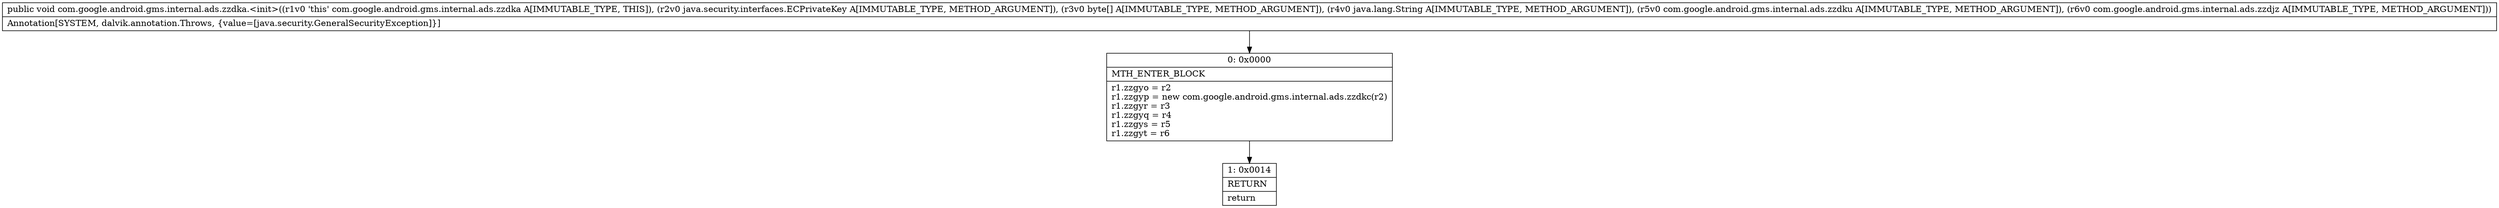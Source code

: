 digraph "CFG forcom.google.android.gms.internal.ads.zzdka.\<init\>(Ljava\/security\/interfaces\/ECPrivateKey;[BLjava\/lang\/String;Lcom\/google\/android\/gms\/internal\/ads\/zzdku;Lcom\/google\/android\/gms\/internal\/ads\/zzdjz;)V" {
Node_0 [shape=record,label="{0\:\ 0x0000|MTH_ENTER_BLOCK\l|r1.zzgyo = r2\lr1.zzgyp = new com.google.android.gms.internal.ads.zzdkc(r2)\lr1.zzgyr = r3\lr1.zzgyq = r4\lr1.zzgys = r5\lr1.zzgyt = r6\l}"];
Node_1 [shape=record,label="{1\:\ 0x0014|RETURN\l|return\l}"];
MethodNode[shape=record,label="{public void com.google.android.gms.internal.ads.zzdka.\<init\>((r1v0 'this' com.google.android.gms.internal.ads.zzdka A[IMMUTABLE_TYPE, THIS]), (r2v0 java.security.interfaces.ECPrivateKey A[IMMUTABLE_TYPE, METHOD_ARGUMENT]), (r3v0 byte[] A[IMMUTABLE_TYPE, METHOD_ARGUMENT]), (r4v0 java.lang.String A[IMMUTABLE_TYPE, METHOD_ARGUMENT]), (r5v0 com.google.android.gms.internal.ads.zzdku A[IMMUTABLE_TYPE, METHOD_ARGUMENT]), (r6v0 com.google.android.gms.internal.ads.zzdjz A[IMMUTABLE_TYPE, METHOD_ARGUMENT]))  | Annotation[SYSTEM, dalvik.annotation.Throws, \{value=[java.security.GeneralSecurityException]\}]\l}"];
MethodNode -> Node_0;
Node_0 -> Node_1;
}

